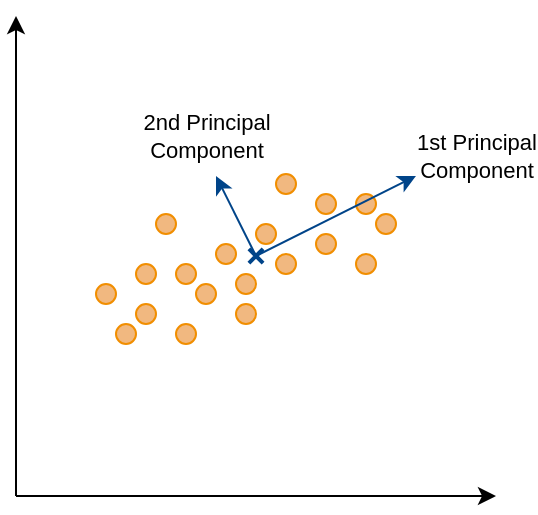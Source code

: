 <mxfile version="21.3.2" type="device">
  <diagram name="Página-1" id="-pn4PrcCB0aOLdGNFKwQ">
    <mxGraphModel dx="988" dy="549" grid="1" gridSize="10" guides="1" tooltips="1" connect="1" arrows="1" fold="1" page="1" pageScale="1" pageWidth="1169" pageHeight="827" math="0" shadow="0">
      <root>
        <mxCell id="0" />
        <mxCell id="1" parent="0" />
        <mxCell id="GVC4xmCI0ztt-ApkChza-1" value="" style="endArrow=classic;html=1;rounded=0;" parent="1" edge="1">
          <mxGeometry width="50" height="50" relative="1" as="geometry">
            <mxPoint x="320" y="480" as="sourcePoint" />
            <mxPoint x="320" y="240" as="targetPoint" />
          </mxGeometry>
        </mxCell>
        <mxCell id="GVC4xmCI0ztt-ApkChza-2" value="" style="endArrow=classic;html=1;rounded=0;" parent="1" edge="1">
          <mxGeometry width="50" height="50" relative="1" as="geometry">
            <mxPoint x="320" y="480" as="sourcePoint" />
            <mxPoint x="560" y="480" as="targetPoint" />
          </mxGeometry>
        </mxCell>
        <mxCell id="GVC4xmCI0ztt-ApkChza-3" value="" style="ellipse;whiteSpace=wrap;html=1;aspect=fixed;fillColor=#F1B880;strokeColor=#f18e00;" parent="1" vertex="1">
          <mxGeometry x="360" y="374" width="10" height="10" as="geometry" />
        </mxCell>
        <mxCell id="GVC4xmCI0ztt-ApkChza-4" value="" style="ellipse;whiteSpace=wrap;html=1;aspect=fixed;fillColor=#F1B880;strokeColor=#f18e00;" parent="1" vertex="1">
          <mxGeometry x="390" y="339" width="10" height="10" as="geometry" />
        </mxCell>
        <mxCell id="GVC4xmCI0ztt-ApkChza-5" value="" style="ellipse;whiteSpace=wrap;html=1;aspect=fixed;fillColor=#F1B880;strokeColor=#f18e00;" parent="1" vertex="1">
          <mxGeometry x="380" y="384" width="10" height="10" as="geometry" />
        </mxCell>
        <mxCell id="GVC4xmCI0ztt-ApkChza-6" value="" style="ellipse;whiteSpace=wrap;html=1;aspect=fixed;fillColor=#F1B880;strokeColor=#f18e00;" parent="1" vertex="1">
          <mxGeometry x="400" y="364" width="10" height="10" as="geometry" />
        </mxCell>
        <mxCell id="GVC4xmCI0ztt-ApkChza-7" value="" style="ellipse;whiteSpace=wrap;html=1;aspect=fixed;fillColor=#F1B880;strokeColor=#f18e00;" parent="1" vertex="1">
          <mxGeometry x="410" y="374" width="10" height="10" as="geometry" />
        </mxCell>
        <mxCell id="GVC4xmCI0ztt-ApkChza-8" value="" style="ellipse;whiteSpace=wrap;html=1;aspect=fixed;fillColor=#F1B880;strokeColor=#f18e00;" parent="1" vertex="1">
          <mxGeometry x="420" y="354" width="10" height="10" as="geometry" />
        </mxCell>
        <mxCell id="GVC4xmCI0ztt-ApkChza-9" value="" style="ellipse;whiteSpace=wrap;html=1;aspect=fixed;fillColor=#F1B880;strokeColor=#f18e00;" parent="1" vertex="1">
          <mxGeometry x="400" y="394" width="10" height="10" as="geometry" />
        </mxCell>
        <mxCell id="GVC4xmCI0ztt-ApkChza-10" value="" style="ellipse;whiteSpace=wrap;html=1;aspect=fixed;fillColor=#F1B880;strokeColor=#f18e00;" parent="1" vertex="1">
          <mxGeometry x="430" y="384" width="10" height="10" as="geometry" />
        </mxCell>
        <mxCell id="GVC4xmCI0ztt-ApkChza-11" value="" style="ellipse;whiteSpace=wrap;html=1;aspect=fixed;fillColor=#F1B880;strokeColor=#f18e00;" parent="1" vertex="1">
          <mxGeometry x="430" y="369" width="10" height="10" as="geometry" />
        </mxCell>
        <mxCell id="GVC4xmCI0ztt-ApkChza-12" value="" style="ellipse;whiteSpace=wrap;html=1;aspect=fixed;fillColor=#F1B880;strokeColor=#f18e00;" parent="1" vertex="1">
          <mxGeometry x="440" y="344" width="10" height="10" as="geometry" />
        </mxCell>
        <mxCell id="GVC4xmCI0ztt-ApkChza-13" value="" style="ellipse;whiteSpace=wrap;html=1;aspect=fixed;fillColor=#F1B880;strokeColor=#f18e00;" parent="1" vertex="1">
          <mxGeometry x="380" y="364" width="10" height="10" as="geometry" />
        </mxCell>
        <mxCell id="GVC4xmCI0ztt-ApkChza-15" value="" style="ellipse;whiteSpace=wrap;html=1;aspect=fixed;fillColor=#F1B880;strokeColor=#f18e00;" parent="1" vertex="1">
          <mxGeometry x="450" y="359" width="10" height="10" as="geometry" />
        </mxCell>
        <mxCell id="GVC4xmCI0ztt-ApkChza-17" value="" style="ellipse;whiteSpace=wrap;html=1;aspect=fixed;fillColor=#F1B880;strokeColor=#f18e00;" parent="1" vertex="1">
          <mxGeometry x="470" y="349" width="10" height="10" as="geometry" />
        </mxCell>
        <mxCell id="GVC4xmCI0ztt-ApkChza-18" value="" style="ellipse;whiteSpace=wrap;html=1;aspect=fixed;fillColor=#F1B880;strokeColor=#f18e00;" parent="1" vertex="1">
          <mxGeometry x="490" y="329" width="10" height="10" as="geometry" />
        </mxCell>
        <mxCell id="GVC4xmCI0ztt-ApkChza-19" value="" style="ellipse;whiteSpace=wrap;html=1;aspect=fixed;fillColor=#F1B880;strokeColor=#f18e00;" parent="1" vertex="1">
          <mxGeometry x="500" y="339" width="10" height="10" as="geometry" />
        </mxCell>
        <mxCell id="GVC4xmCI0ztt-ApkChza-20" value="" style="ellipse;whiteSpace=wrap;html=1;aspect=fixed;fillColor=#F1B880;strokeColor=#f18e00;" parent="1" vertex="1">
          <mxGeometry x="450" y="319" width="10" height="10" as="geometry" />
        </mxCell>
        <mxCell id="GVC4xmCI0ztt-ApkChza-21" value="" style="ellipse;whiteSpace=wrap;html=1;aspect=fixed;fillColor=#F1B880;strokeColor=#f18e00;" parent="1" vertex="1">
          <mxGeometry x="490" y="359" width="10" height="10" as="geometry" />
        </mxCell>
        <mxCell id="GVC4xmCI0ztt-ApkChza-24" value="" style="ellipse;whiteSpace=wrap;html=1;aspect=fixed;fillColor=#F1B880;strokeColor=#f18e00;" parent="1" vertex="1">
          <mxGeometry x="370" y="394" width="10" height="10" as="geometry" />
        </mxCell>
        <mxCell id="GVC4xmCI0ztt-ApkChza-25" value="" style="ellipse;whiteSpace=wrap;html=1;aspect=fixed;fillColor=#F1B880;strokeColor=#f18e00;" parent="1" vertex="1">
          <mxGeometry x="470" y="329" width="10" height="10" as="geometry" />
        </mxCell>
        <mxCell id="GVC4xmCI0ztt-ApkChza-34" style="rounded=0;orthogonalLoop=1;jettySize=auto;html=1;exitX=0;exitY=0;exitDx=5;exitDy=5;exitPerimeter=0;fillColor=#50A1F2;strokeColor=#004489;" parent="1" source="GVC4xmCI0ztt-ApkChza-32" edge="1">
          <mxGeometry relative="1" as="geometry">
            <mxPoint x="520" y="320" as="targetPoint" />
          </mxGeometry>
        </mxCell>
        <mxCell id="GVC4xmCI0ztt-ApkChza-37" value="&lt;div&gt;1st Principal &lt;br&gt;&lt;/div&gt;&lt;div&gt;Component&lt;/div&gt;" style="edgeLabel;html=1;align=center;verticalAlign=middle;resizable=0;points=[];" parent="GVC4xmCI0ztt-ApkChza-34" vertex="1" connectable="0">
          <mxGeometry x="0.868" y="-2" relative="1" as="geometry">
            <mxPoint x="34" y="-15" as="offset" />
          </mxGeometry>
        </mxCell>
        <mxCell id="GVC4xmCI0ztt-ApkChza-32" value="" style="shape=cross;whiteSpace=wrap;html=1;size=0;rotation=45;fillColor=#50A1F2;strokeColor=#004489;strokeWidth=2;" parent="1" vertex="1">
          <mxGeometry x="435" y="355" width="10" height="10" as="geometry" />
        </mxCell>
        <mxCell id="DfE6INUnDFdgPhouwwiO-1" style="rounded=0;orthogonalLoop=1;jettySize=auto;html=1;exitX=0;exitY=0;exitDx=5;exitDy=5;exitPerimeter=0;fillColor=#50A1F2;strokeColor=#004489;" parent="1" source="GVC4xmCI0ztt-ApkChza-32" edge="1">
          <mxGeometry relative="1" as="geometry">
            <mxPoint x="420" y="320" as="targetPoint" />
            <mxPoint x="450" y="370" as="sourcePoint" />
          </mxGeometry>
        </mxCell>
        <mxCell id="DfE6INUnDFdgPhouwwiO-2" value="&lt;div&gt;2nd Principal &lt;br&gt;&lt;/div&gt;&lt;div&gt;Component&lt;/div&gt;" style="edgeLabel;html=1;align=center;verticalAlign=middle;resizable=0;points=[];" parent="DfE6INUnDFdgPhouwwiO-1" vertex="1" connectable="0">
          <mxGeometry x="0.868" y="-2" relative="1" as="geometry">
            <mxPoint x="-8" y="-22" as="offset" />
          </mxGeometry>
        </mxCell>
      </root>
    </mxGraphModel>
  </diagram>
</mxfile>
